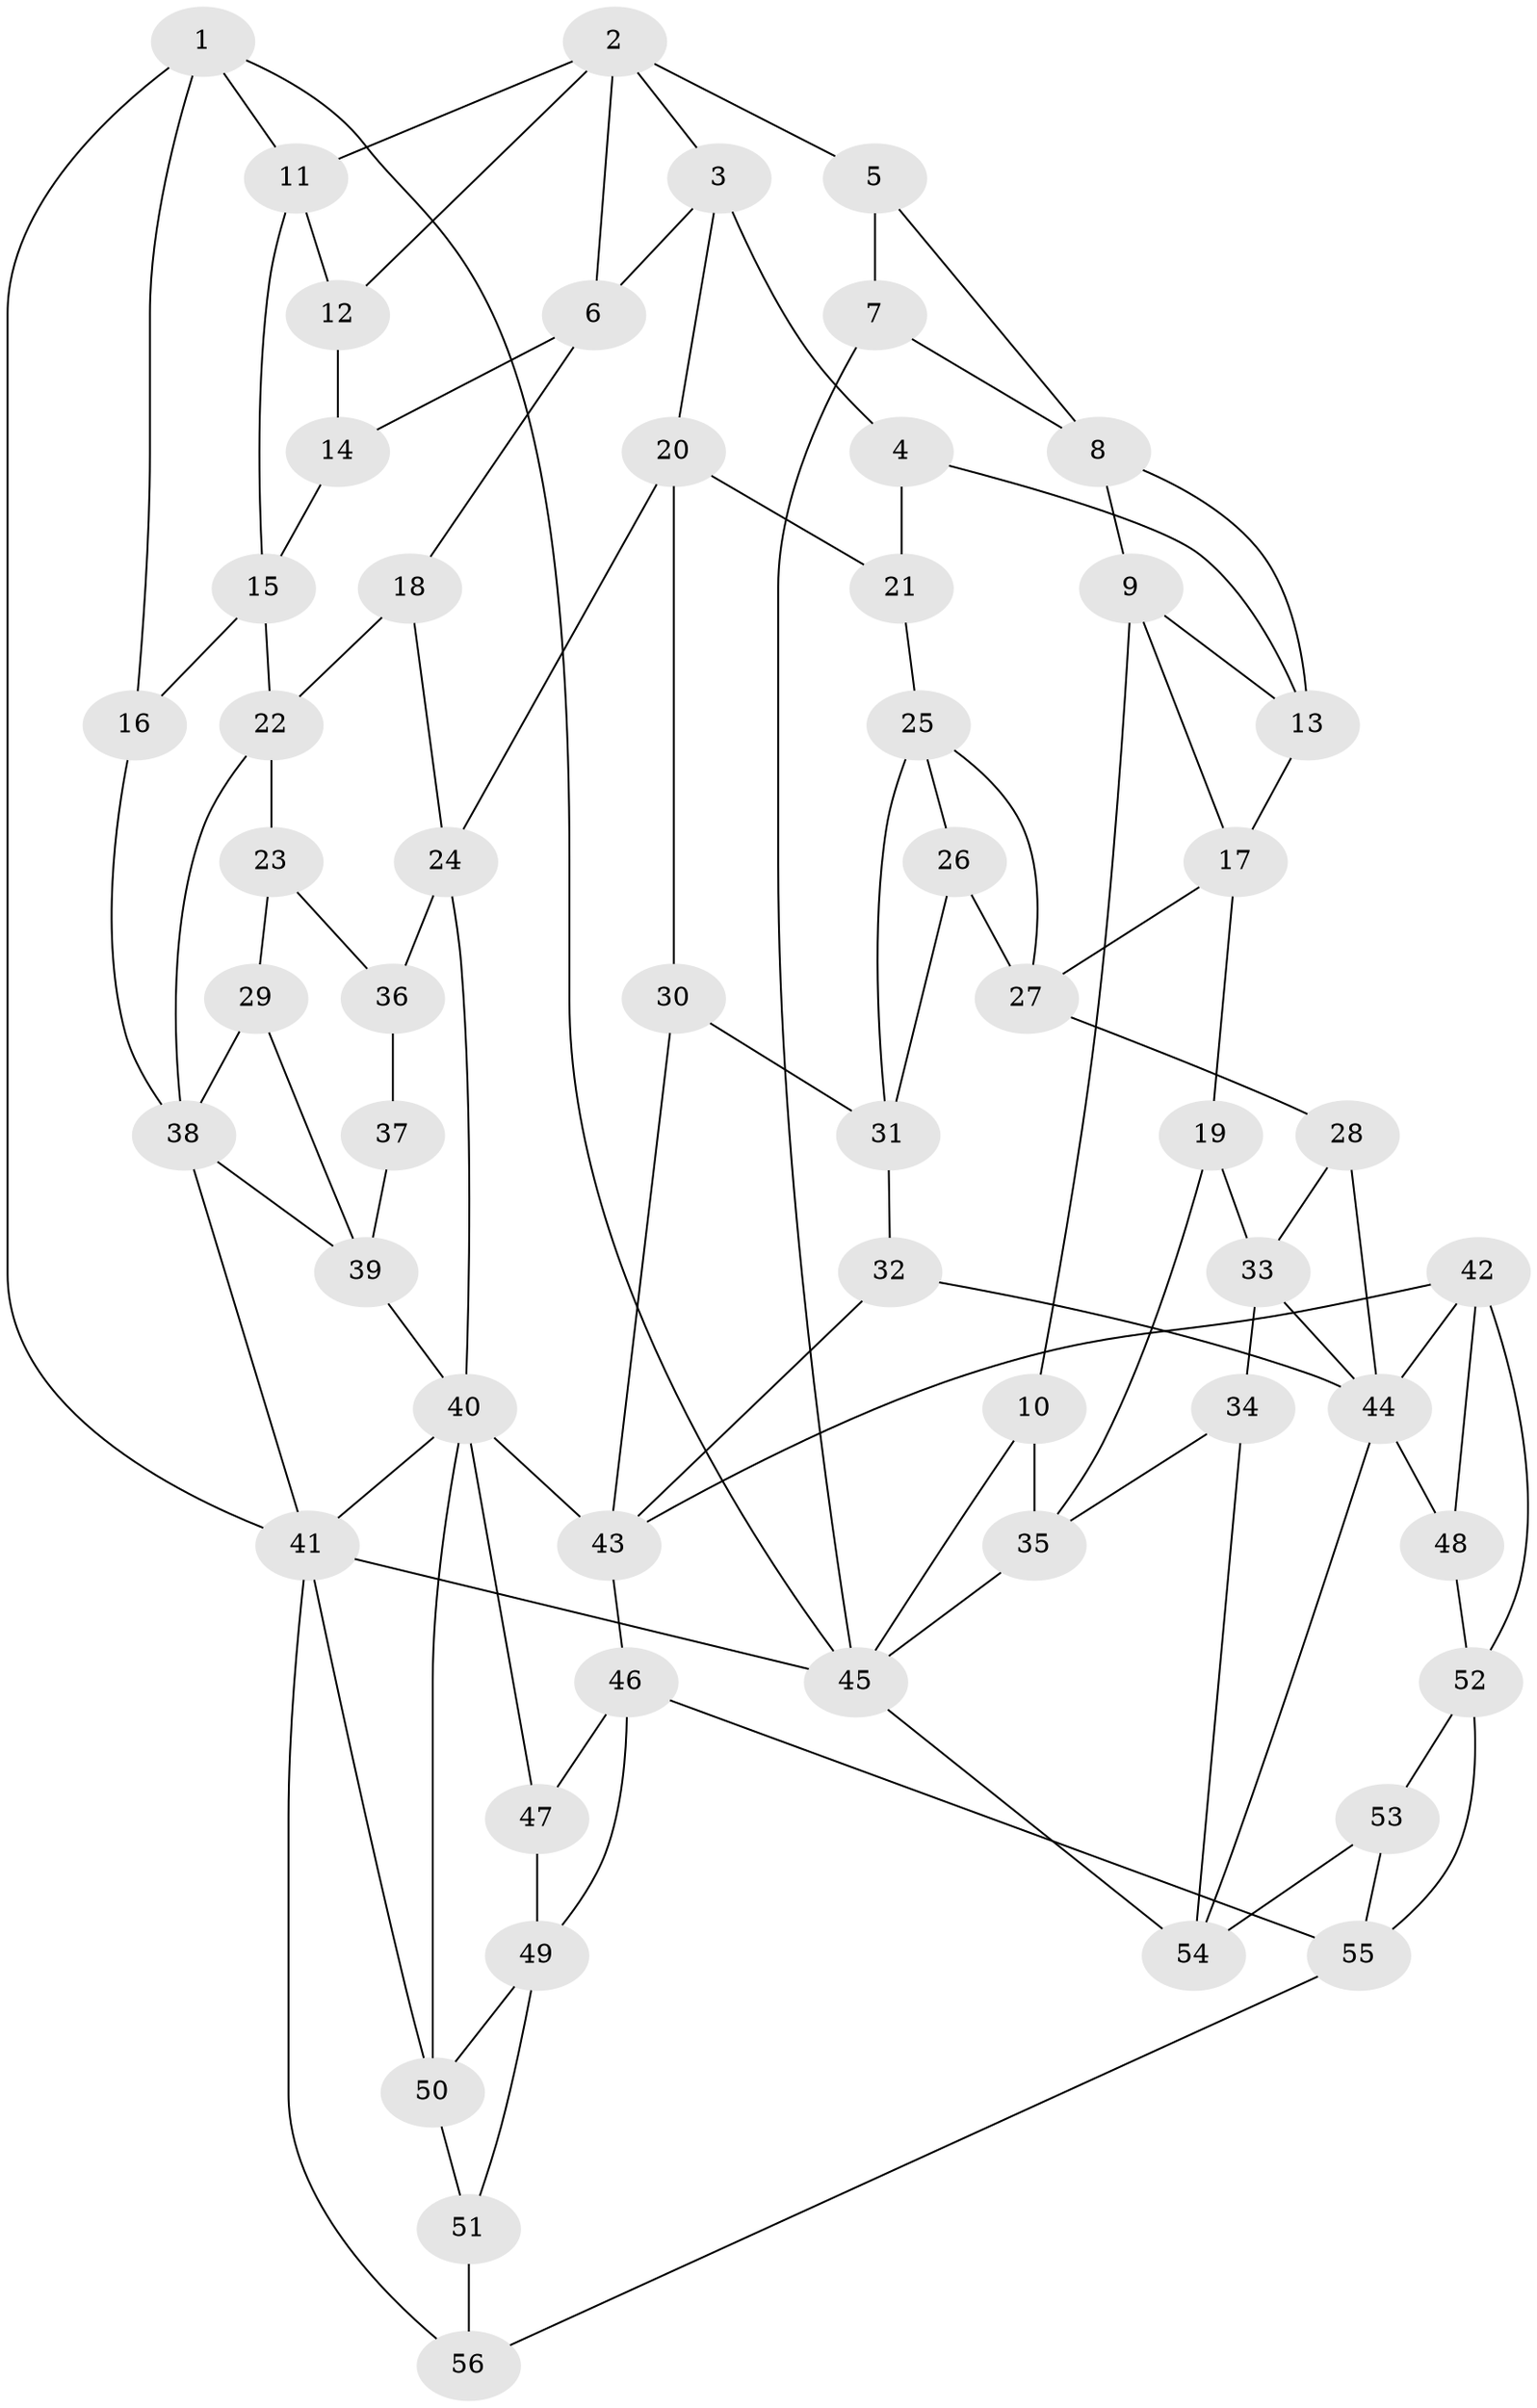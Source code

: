 // original degree distribution, {3: 0.044642857142857144, 6: 0.25, 5: 0.49107142857142855, 4: 0.21428571428571427}
// Generated by graph-tools (version 1.1) at 2025/27/03/09/25 03:27:14]
// undirected, 56 vertices, 105 edges
graph export_dot {
graph [start="1"]
  node [color=gray90,style=filled];
  1;
  2;
  3;
  4;
  5;
  6;
  7;
  8;
  9;
  10;
  11;
  12;
  13;
  14;
  15;
  16;
  17;
  18;
  19;
  20;
  21;
  22;
  23;
  24;
  25;
  26;
  27;
  28;
  29;
  30;
  31;
  32;
  33;
  34;
  35;
  36;
  37;
  38;
  39;
  40;
  41;
  42;
  43;
  44;
  45;
  46;
  47;
  48;
  49;
  50;
  51;
  52;
  53;
  54;
  55;
  56;
  1 -- 11 [weight=1.0];
  1 -- 16 [weight=1.0];
  1 -- 41 [weight=1.0];
  1 -- 45 [weight=1.0];
  2 -- 3 [weight=1.0];
  2 -- 5 [weight=1.0];
  2 -- 6 [weight=1.0];
  2 -- 11 [weight=1.0];
  2 -- 12 [weight=1.0];
  3 -- 4 [weight=1.0];
  3 -- 6 [weight=1.0];
  3 -- 20 [weight=1.0];
  4 -- 13 [weight=1.0];
  4 -- 21 [weight=2.0];
  5 -- 7 [weight=1.0];
  5 -- 8 [weight=1.0];
  6 -- 14 [weight=1.0];
  6 -- 18 [weight=1.0];
  7 -- 8 [weight=1.0];
  7 -- 45 [weight=1.0];
  8 -- 9 [weight=1.0];
  8 -- 13 [weight=1.0];
  9 -- 10 [weight=1.0];
  9 -- 13 [weight=1.0];
  9 -- 17 [weight=1.0];
  10 -- 35 [weight=1.0];
  10 -- 45 [weight=1.0];
  11 -- 12 [weight=1.0];
  11 -- 15 [weight=1.0];
  12 -- 14 [weight=1.0];
  13 -- 17 [weight=1.0];
  14 -- 15 [weight=1.0];
  15 -- 16 [weight=1.0];
  15 -- 22 [weight=1.0];
  16 -- 38 [weight=1.0];
  17 -- 19 [weight=1.0];
  17 -- 27 [weight=1.0];
  18 -- 22 [weight=1.0];
  18 -- 24 [weight=1.0];
  19 -- 33 [weight=1.0];
  19 -- 35 [weight=1.0];
  20 -- 21 [weight=1.0];
  20 -- 24 [weight=1.0];
  20 -- 30 [weight=1.0];
  21 -- 25 [weight=1.0];
  22 -- 23 [weight=1.0];
  22 -- 38 [weight=1.0];
  23 -- 29 [weight=1.0];
  23 -- 36 [weight=1.0];
  24 -- 36 [weight=1.0];
  24 -- 40 [weight=1.0];
  25 -- 26 [weight=1.0];
  25 -- 27 [weight=1.0];
  25 -- 31 [weight=1.0];
  26 -- 27 [weight=1.0];
  26 -- 31 [weight=1.0];
  27 -- 28 [weight=1.0];
  28 -- 33 [weight=1.0];
  28 -- 44 [weight=1.0];
  29 -- 38 [weight=1.0];
  29 -- 39 [weight=1.0];
  30 -- 31 [weight=1.0];
  30 -- 43 [weight=2.0];
  31 -- 32 [weight=1.0];
  32 -- 43 [weight=1.0];
  32 -- 44 [weight=1.0];
  33 -- 34 [weight=1.0];
  33 -- 44 [weight=1.0];
  34 -- 35 [weight=1.0];
  34 -- 54 [weight=1.0];
  35 -- 45 [weight=1.0];
  36 -- 37 [weight=2.0];
  37 -- 39 [weight=1.0];
  38 -- 39 [weight=1.0];
  38 -- 41 [weight=1.0];
  39 -- 40 [weight=1.0];
  40 -- 41 [weight=1.0];
  40 -- 43 [weight=1.0];
  40 -- 47 [weight=1.0];
  40 -- 50 [weight=1.0];
  41 -- 45 [weight=1.0];
  41 -- 50 [weight=1.0];
  41 -- 56 [weight=1.0];
  42 -- 43 [weight=1.0];
  42 -- 44 [weight=1.0];
  42 -- 48 [weight=1.0];
  42 -- 52 [weight=1.0];
  43 -- 46 [weight=1.0];
  44 -- 48 [weight=1.0];
  44 -- 54 [weight=1.0];
  45 -- 54 [weight=1.0];
  46 -- 47 [weight=1.0];
  46 -- 49 [weight=1.0];
  46 -- 55 [weight=1.0];
  47 -- 49 [weight=1.0];
  48 -- 52 [weight=1.0];
  49 -- 50 [weight=1.0];
  49 -- 51 [weight=1.0];
  50 -- 51 [weight=1.0];
  51 -- 56 [weight=2.0];
  52 -- 53 [weight=1.0];
  52 -- 55 [weight=1.0];
  53 -- 54 [weight=1.0];
  53 -- 55 [weight=1.0];
  55 -- 56 [weight=1.0];
}
